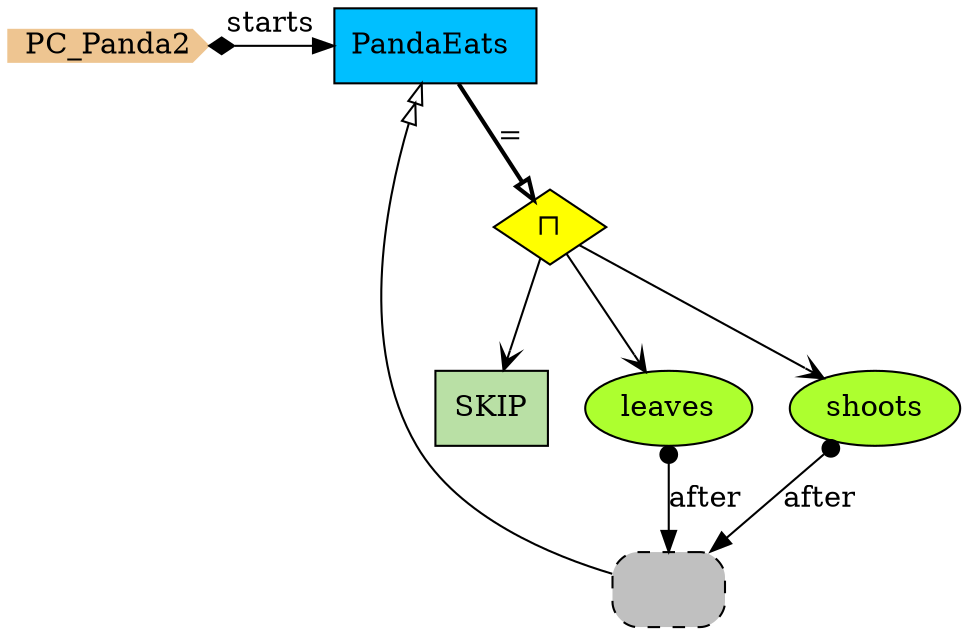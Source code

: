 digraph {
StartN_ [shape = cds,color=burlywood2,style=filled,height=.2,width=.2, label =PC_Panda2];
RefPandaEats [shape=rectangle,fillcolor=gray,style="rounded,filled,dashed",label=" "];
SKIP [shape=box,fillcolor="#B9E0A5",style = filled,label="SKIP"];
leaves [shape=ellipse,fillcolor=greenyellow,style = filled,label="leaves"];
shoots [shape=ellipse,fillcolor=greenyellow,style = filled,label="shoots"];
PandaEats [shape=box,fillcolor=deepskyblue,style = filled,label="PandaEats "];
OpEats [shape=diamond,fillcolor=yellow,style = filled,label="⊓"];

{rank=min;StartN_,PandaEats}

RefPandaEats->PandaEats[arrowhead="normalnormal",fillcolor=white,label=" "];
leaves->RefPandaEats[arrowtail=dot,dir=both,label="after"];
shoots->RefPandaEats[arrowtail=dot,dir=both,label="after"];
OpEats->SKIP[arrowhead="open"];
OpEats->leaves[arrowhead="open"];
OpEats->shoots[arrowhead="open"];
StartN_->PandaEats[arrowtail=diamond,dir=both,label="starts"];
PandaEats->OpEats[arrowhead="onormal",penwidth=2,label="="];
}
